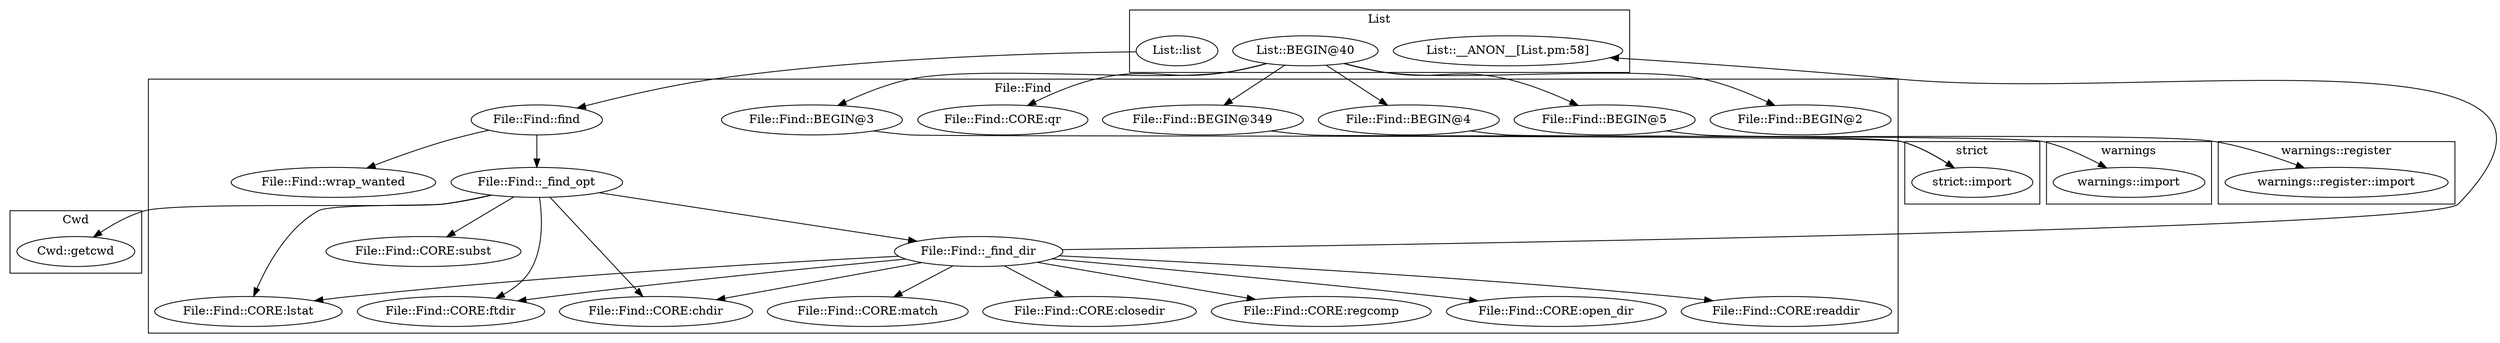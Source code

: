 digraph {
graph [overlap=false]
subgraph cluster_warnings {
	label="warnings";
	"warnings::import";
}
subgraph cluster_strict {
	label="strict";
	"strict::import";
}
subgraph cluster_List {
	label="List";
	"List::__ANON__[List.pm:58]";
	"List::BEGIN@40";
	"List::list";
}
subgraph cluster_File_Find {
	label="File::Find";
	"File::Find::BEGIN@3";
	"File::Find::BEGIN@2";
	"File::Find::BEGIN@4";
	"File::Find::CORE:open_dir";
	"File::Find::CORE:readdir";
	"File::Find::BEGIN@349";
	"File::Find::CORE:match";
	"File::Find::CORE:closedir";
	"File::Find::_find_dir";
	"File::Find::CORE:regcomp";
	"File::Find::wrap_wanted";
	"File::Find::CORE:lstat";
	"File::Find::BEGIN@5";
	"File::Find::CORE:subst";
	"File::Find::CORE:ftdir";
	"File::Find::find";
	"File::Find::CORE:qr";
	"File::Find::_find_opt";
	"File::Find::CORE:chdir";
}
subgraph cluster_warnings_register {
	label="warnings::register";
	"warnings::register::import";
}
subgraph cluster_Cwd {
	label="Cwd";
	"Cwd::getcwd";
}
"File::Find::_find_dir" -> "File::Find::CORE:regcomp";
"File::Find::_find_dir" -> "File::Find::CORE:lstat";
"File::Find::_find_opt" -> "File::Find::CORE:lstat";
"List::BEGIN@40" -> "File::Find::BEGIN@2";
"File::Find::_find_dir" -> "File::Find::CORE:open_dir";
"File::Find::_find_dir" -> "File::Find::CORE:closedir";
"File::Find::find" -> "File::Find::wrap_wanted";
"List::BEGIN@40" -> "File::Find::BEGIN@5";
"File::Find::BEGIN@4" -> "warnings::import";
"List::list" -> "File::Find::find";
"List::BEGIN@40" -> "File::Find::CORE:qr";
"File::Find::_find_opt" -> "File::Find::_find_dir";
"File::Find::_find_opt" -> "Cwd::getcwd";
"File::Find::_find_dir" -> "File::Find::CORE:ftdir";
"File::Find::_find_opt" -> "File::Find::CORE:ftdir";
"List::BEGIN@40" -> "File::Find::BEGIN@3";
"List::BEGIN@40" -> "File::Find::BEGIN@4";
"List::BEGIN@40" -> "File::Find::BEGIN@349";
"File::Find::_find_dir" -> "File::Find::CORE:readdir";
"File::Find::_find_dir" -> "File::Find::CORE:match";
"File::Find::_find_dir" -> "List::__ANON__[List.pm:58]";
"File::Find::_find_opt" -> "File::Find::CORE:subst";
"File::Find::BEGIN@3" -> "strict::import";
"File::Find::BEGIN@349" -> "strict::import";
"File::Find::BEGIN@5" -> "warnings::register::import";
"File::Find::_find_dir" -> "File::Find::CORE:chdir";
"File::Find::_find_opt" -> "File::Find::CORE:chdir";
"File::Find::find" -> "File::Find::_find_opt";
}
